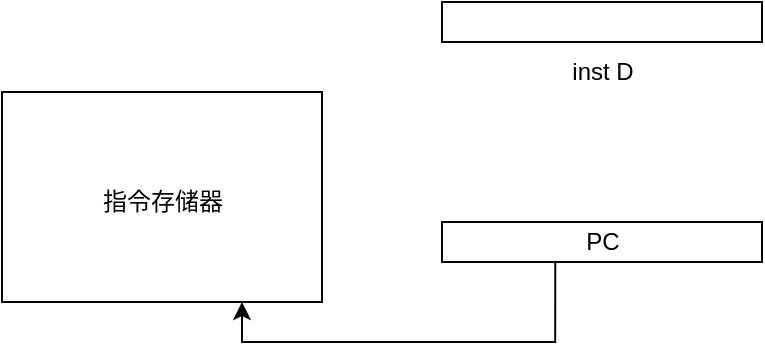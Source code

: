 <mxfile version="13.7.9" type="github">
  <diagram id="yVL93aZlSCPD28D4NVMG" name="Page-1">
    <mxGraphModel dx="584" dy="268" grid="1" gridSize="10" guides="1" tooltips="1" connect="1" arrows="1" fold="1" page="1" pageScale="1" pageWidth="827" pageHeight="1169" math="0" shadow="0">
      <root>
        <mxCell id="0" />
        <mxCell id="1" parent="0" />
        <mxCell id="3o_DZB8A9wsRg_1Wg4iL-9" style="edgeStyle=orthogonalEdgeStyle;rounded=0;orthogonalLoop=1;jettySize=auto;html=1;exitX=0.354;exitY=1.005;exitDx=0;exitDy=0;entryX=0.75;entryY=1;entryDx=0;entryDy=0;exitPerimeter=0;" edge="1" parent="1" source="3o_DZB8A9wsRg_1Wg4iL-7" target="3o_DZB8A9wsRg_1Wg4iL-2">
          <mxGeometry relative="1" as="geometry">
            <Array as="points">
              <mxPoint x="277" y="710" />
              <mxPoint x="120" y="710" />
            </Array>
          </mxGeometry>
        </mxCell>
        <object label="" 指令存储器="" id="3o_DZB8A9wsRg_1Wg4iL-2">
          <mxCell style="rounded=0;whiteSpace=wrap;html=1;" vertex="1" parent="1">
            <mxGeometry y="585" width="160" height="105" as="geometry" />
          </mxCell>
        </object>
        <mxCell id="3o_DZB8A9wsRg_1Wg4iL-4" value="指令存储器" style="text;html=1;resizable=0;autosize=1;align=center;verticalAlign=middle;points=[];fillColor=none;strokeColor=none;rounded=0;" vertex="1" parent="1">
          <mxGeometry x="40" y="630" width="80" height="20" as="geometry" />
        </mxCell>
        <mxCell id="3o_DZB8A9wsRg_1Wg4iL-7" value="" style="rounded=0;whiteSpace=wrap;html=1;" vertex="1" parent="1">
          <mxGeometry x="220" y="650" width="160" height="20" as="geometry" />
        </mxCell>
        <mxCell id="3o_DZB8A9wsRg_1Wg4iL-8" value="PC" style="text;html=1;resizable=0;autosize=1;align=center;verticalAlign=middle;points=[];fillColor=none;strokeColor=none;rounded=0;" vertex="1" parent="1">
          <mxGeometry x="285" y="650" width="30" height="20" as="geometry" />
        </mxCell>
        <mxCell id="3o_DZB8A9wsRg_1Wg4iL-10" value="" style="rounded=0;whiteSpace=wrap;html=1;" vertex="1" parent="1">
          <mxGeometry x="220" y="540" width="160" height="20" as="geometry" />
        </mxCell>
        <mxCell id="3o_DZB8A9wsRg_1Wg4iL-11" value="inst D" style="text;html=1;resizable=0;autosize=1;align=center;verticalAlign=middle;points=[];fillColor=none;strokeColor=none;rounded=0;" vertex="1" parent="1">
          <mxGeometry x="275" y="565" width="50" height="20" as="geometry" />
        </mxCell>
      </root>
    </mxGraphModel>
  </diagram>
</mxfile>
